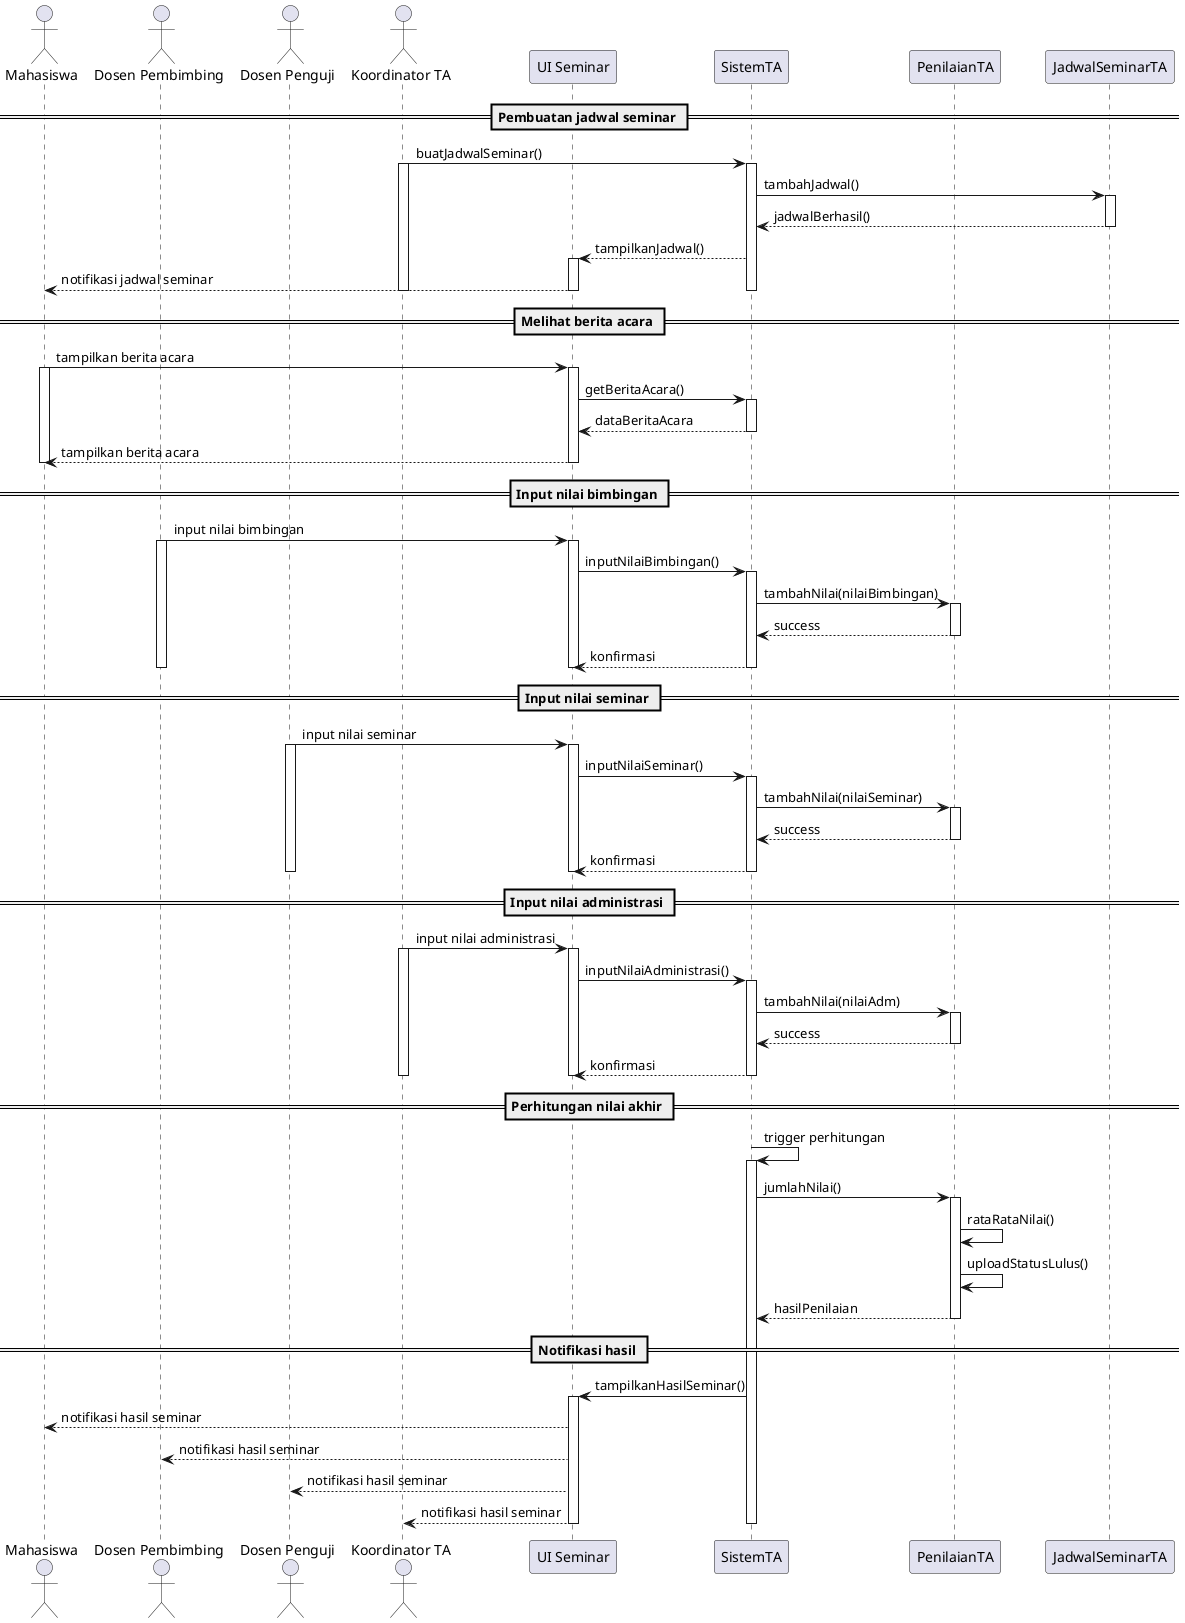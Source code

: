 @startuml
actor Mahasiswa
actor "Dosen Pembimbing" as Pembimbing
actor "Dosen Penguji" as Penguji
actor "Koordinator TA" as Koordinator
participant "UI Seminar" as UI
participant "SistemTA" as Sistem
participant "PenilaianTA" as Penilaian
participant "JadwalSeminarTA" as Jadwal

== Pembuatan jadwal seminar ==
Koordinator -> Sistem: buatJadwalSeminar()
activate Koordinator
activate Sistem
Sistem -> Jadwal: tambahJadwal()
activate Jadwal
Jadwal --> Sistem: jadwalBerhasil()
deactivate Jadwal
Sistem --> UI: tampilkanJadwal()
activate UI
UI --> Mahasiswa: notifikasi jadwal seminar
deactivate UI
deactivate Sistem
deactivate Koordinator

== Melihat berita acara ==
Mahasiswa -> UI: tampilkan berita acara
activate Mahasiswa
activate UI
UI -> Sistem: getBeritaAcara()
activate Sistem
Sistem --> UI: dataBeritaAcara
deactivate Sistem
UI --> Mahasiswa: tampilkan berita acara
deactivate UI
deactivate Mahasiswa

== Input nilai bimbingan ==
Pembimbing -> UI: input nilai bimbingan
activate Pembimbing
activate UI
UI -> Sistem: inputNilaiBimbingan()
activate Sistem
Sistem -> Penilaian: tambahNilai(nilaiBimbingan)
activate Penilaian
Penilaian --> Sistem: success
deactivate Penilaian
Sistem --> UI: konfirmasi
deactivate Sistem
deactivate UI
deactivate Pembimbing

== Input nilai seminar ==
Penguji -> UI: input nilai seminar
activate Penguji
activate UI
UI -> Sistem: inputNilaiSeminar()
activate Sistem
Sistem -> Penilaian: tambahNilai(nilaiSeminar)
activate Penilaian
Penilaian --> Sistem: success
deactivate Penilaian
Sistem --> UI: konfirmasi
deactivate Sistem
deactivate UI
deactivate Penguji

== Input nilai administrasi ==
Koordinator -> UI: input nilai administrasi
activate Koordinator
activate UI
UI -> Sistem: inputNilaiAdministrasi()
activate Sistem
Sistem -> Penilaian: tambahNilai(nilaiAdm)
activate Penilaian
Penilaian --> Sistem: success
deactivate Penilaian
Sistem --> UI: konfirmasi
deactivate Sistem
deactivate UI
deactivate Koordinator

== Perhitungan nilai akhir ==
Sistem -> Sistem: trigger perhitungan
activate Sistem
Sistem -> Penilaian: jumlahNilai()
activate Penilaian
Penilaian -> Penilaian: rataRataNilai()
Penilaian -> Penilaian: uploadStatusLulus()
Penilaian --> Sistem: hasilPenilaian
deactivate Penilaian

== Notifikasi hasil ==
Sistem -> UI: tampilkanHasilSeminar()
activate UI

UI --> Mahasiswa: notifikasi hasil seminar

UI --> Pembimbing: notifikasi hasil seminar

UI --> Penguji: notifikasi hasil seminar

UI --> Koordinator: notifikasi hasil seminar

deactivate UI
deactivate Sistem

@enduml
